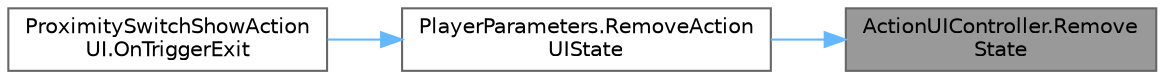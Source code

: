 digraph "ActionUIController.RemoveState"
{
 // LATEX_PDF_SIZE
  bgcolor="transparent";
  edge [fontname=Helvetica,fontsize=10,labelfontname=Helvetica,labelfontsize=10];
  node [fontname=Helvetica,fontsize=10,shape=box,height=0.2,width=0.4];
  rankdir="RL";
  Node1 [id="Node000001",label="ActionUIController.Remove\lState",height=0.2,width=0.4,color="gray40", fillcolor="grey60", style="filled", fontcolor="black",tooltip=" "];
  Node1 -> Node2 [id="edge3_Node000001_Node000002",dir="back",color="steelblue1",style="solid",tooltip=" "];
  Node2 [id="Node000002",label="PlayerParameters.RemoveAction\lUIState",height=0.2,width=0.4,color="grey40", fillcolor="white", style="filled",URL="$class_player_parameters.html#a9e7696b4818f8fb9289b153463b44f97",tooltip=" "];
  Node2 -> Node3 [id="edge4_Node000002_Node000003",dir="back",color="steelblue1",style="solid",tooltip=" "];
  Node3 [id="Node000003",label="ProximitySwitchShowAction\lUI.OnTriggerExit",height=0.2,width=0.4,color="grey40", fillcolor="white", style="filled",URL="$class_proximity_switch_show_action_u_i.html#ae4b38854ffa06ddd1749b098c62edb02",tooltip=" "];
}
